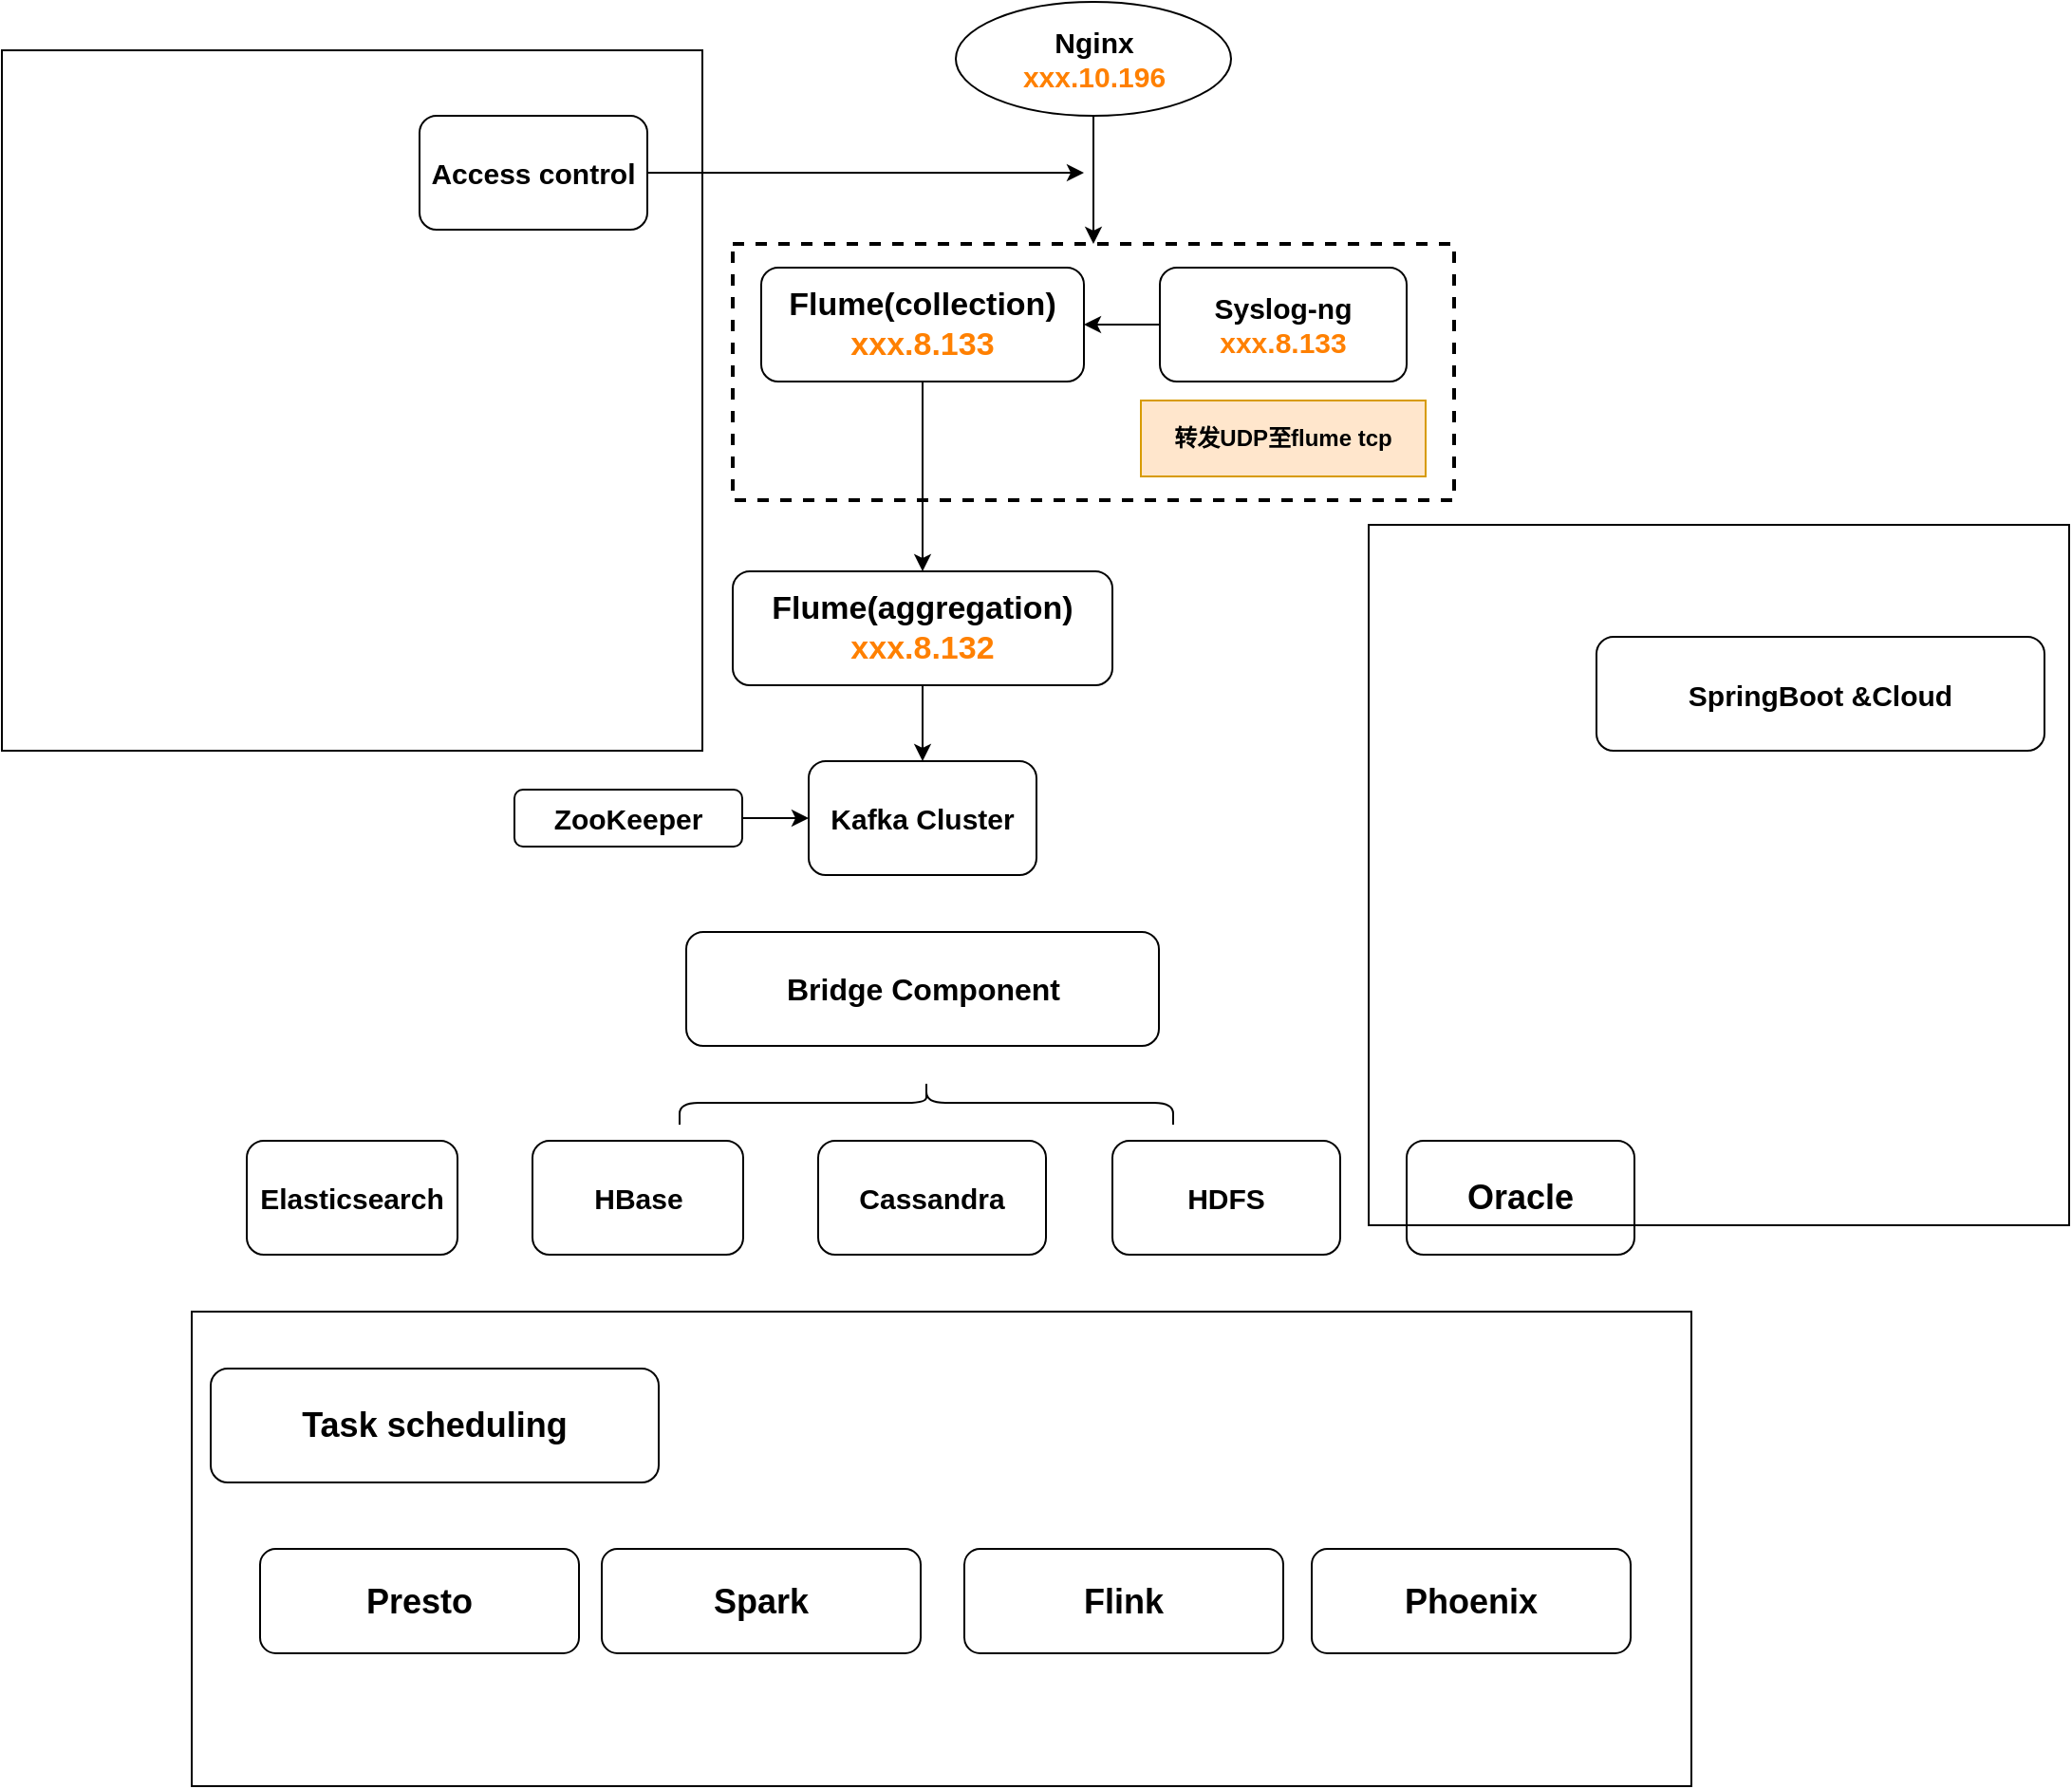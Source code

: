 <mxfile version="10.6.1" type="github"><diagram id="AKfJZofES1e_-jJ6Lt37" name="第 1 页"><mxGraphModel dx="986" dy="544" grid="1" gridSize="10" guides="1" tooltips="1" connect="1" arrows="1" fold="1" page="1" pageScale="1" pageWidth="827" pageHeight="583" math="0" shadow="0"><root><mxCell id="0"/><mxCell id="1" parent="0"/><mxCell id="bUA9iW5dhjXnonibklRt-32" value="" style="whiteSpace=wrap;html=1;aspect=fixed;strokeWidth=1;fillColor=none;" vertex="1" parent="1"><mxGeometry x="70" y="65.5" width="369" height="369" as="geometry"/></mxCell><mxCell id="bUA9iW5dhjXnonibklRt-1" value="&lt;font style=&quot;font-size: 17px&quot;&gt;&lt;b&gt;Flume(&lt;span&gt;collection&lt;/span&gt;)&lt;br&gt;&lt;font color=&quot;#ff8000&quot; style=&quot;font-size: 17px&quot;&gt;xxx.8.133&lt;/font&gt;&lt;/b&gt;&lt;/font&gt;&lt;br&gt;" style="rounded=1;whiteSpace=wrap;html=1;" vertex="1" parent="1"><mxGeometry x="470" y="180" width="170" height="60" as="geometry"/></mxCell><mxCell id="bUA9iW5dhjXnonibklRt-2" value="&lt;font style=&quot;font-size: 17px&quot;&gt;&lt;b&gt;Flume(&lt;/b&gt;&lt;span&gt;&lt;b&gt;aggregation&lt;/b&gt;&lt;/span&gt;&lt;b&gt;)&lt;br&gt;&lt;font color=&quot;#ff8000&quot;&gt;xxx.8.132&lt;/font&gt;&lt;/b&gt;&lt;/font&gt;&lt;br&gt;" style="rounded=1;whiteSpace=wrap;html=1;" vertex="1" parent="1"><mxGeometry x="455" y="340" width="200" height="60" as="geometry"/></mxCell><mxCell id="bUA9iW5dhjXnonibklRt-3" value="" style="endArrow=classic;html=1;entryX=0.5;entryY=0;entryDx=0;entryDy=0;" edge="1" parent="1" source="bUA9iW5dhjXnonibklRt-1" target="bUA9iW5dhjXnonibklRt-2"><mxGeometry width="50" height="50" relative="1" as="geometry"><mxPoint x="530" y="460" as="sourcePoint"/><mxPoint x="580" y="410" as="targetPoint"/></mxGeometry></mxCell><mxCell id="bUA9iW5dhjXnonibklRt-9" value="&lt;font style=&quot;font-size: 15px&quot;&gt;&lt;b&gt;Nginx&lt;br&gt;&lt;font color=&quot;#ff8000&quot;&gt;xxx.&lt;span&gt;10.196&lt;/span&gt;&lt;/font&gt;&lt;/b&gt;&lt;br&gt;&lt;/font&gt;" style="ellipse;whiteSpace=wrap;html=1;" vertex="1" parent="1"><mxGeometry x="572.5" y="40" width="145" height="60" as="geometry"/></mxCell><mxCell id="bUA9iW5dhjXnonibklRt-10" value="" style="rounded=0;whiteSpace=wrap;html=1;fillColor=none;dashed=1;strokeWidth=2;" vertex="1" parent="1"><mxGeometry x="455" y="167.5" width="380" height="135" as="geometry"/></mxCell><mxCell id="bUA9iW5dhjXnonibklRt-13" value="" style="group" vertex="1" connectable="0" parent="1"><mxGeometry x="670" y="180" width="150" height="110" as="geometry"/></mxCell><mxCell id="bUA9iW5dhjXnonibklRt-4" value="&lt;b style=&quot;font-size: 15px&quot;&gt;Syslog-ng&lt;br&gt;&lt;font color=&quot;#ff8000&quot; style=&quot;font-size: 15px&quot;&gt;xxx.8.133&lt;/font&gt;&lt;/b&gt;" style="rounded=1;whiteSpace=wrap;html=1;" vertex="1" parent="bUA9iW5dhjXnonibklRt-13"><mxGeometry x="10" width="130" height="60" as="geometry"/></mxCell><mxCell id="bUA9iW5dhjXnonibklRt-5" value="&lt;b&gt;转发UDP至flume tcp&lt;/b&gt;" style="text;html=1;strokeColor=#d79b00;fillColor=#ffe6cc;align=center;verticalAlign=middle;whiteSpace=wrap;rounded=0;" vertex="1" parent="bUA9iW5dhjXnonibklRt-13"><mxGeometry y="70" width="150" height="40" as="geometry"/></mxCell><mxCell id="bUA9iW5dhjXnonibklRt-15" value="" style="endArrow=classic;html=1;exitX=0;exitY=0.5;exitDx=0;exitDy=0;entryX=1;entryY=0.5;entryDx=0;entryDy=0;" edge="1" parent="1" source="bUA9iW5dhjXnonibklRt-4" target="bUA9iW5dhjXnonibklRt-1"><mxGeometry width="50" height="50" relative="1" as="geometry"><mxPoint x="450" y="550" as="sourcePoint"/><mxPoint x="500" y="500" as="targetPoint"/></mxGeometry></mxCell><mxCell id="bUA9iW5dhjXnonibklRt-17" value="" style="endArrow=classic;html=1;exitX=0.5;exitY=1;exitDx=0;exitDy=0;entryX=0.5;entryY=0;entryDx=0;entryDy=0;" edge="1" parent="1" source="bUA9iW5dhjXnonibklRt-9" target="bUA9iW5dhjXnonibklRt-10"><mxGeometry width="50" height="50" relative="1" as="geometry"><mxPoint x="790" y="140" as="sourcePoint"/><mxPoint x="840" y="90" as="targetPoint"/></mxGeometry></mxCell><mxCell id="bUA9iW5dhjXnonibklRt-18" value="&lt;font style=&quot;font-size: 15px&quot;&gt;&lt;b&gt;Kafka Cluster&lt;/b&gt;&lt;/font&gt;" style="rounded=1;whiteSpace=wrap;html=1;strokeWidth=1;fillColor=none;" vertex="1" parent="1"><mxGeometry x="495" y="440" width="120" height="60" as="geometry"/></mxCell><mxCell id="bUA9iW5dhjXnonibklRt-19" value="" style="endArrow=classic;html=1;exitX=0.5;exitY=1;exitDx=0;exitDy=0;entryX=0.5;entryY=0;entryDx=0;entryDy=0;" edge="1" parent="1" source="bUA9iW5dhjXnonibklRt-2" target="bUA9iW5dhjXnonibklRt-18"><mxGeometry width="50" height="50" relative="1" as="geometry"><mxPoint x="550" y="580" as="sourcePoint"/><mxPoint x="600" y="530" as="targetPoint"/></mxGeometry></mxCell><mxCell id="bUA9iW5dhjXnonibklRt-20" value="&lt;span&gt;&lt;b&gt;&lt;font style=&quot;font-size: 15px&quot;&gt;Elasticsearch&lt;/font&gt;&lt;/b&gt;&lt;/span&gt;&lt;br&gt;" style="rounded=1;whiteSpace=wrap;html=1;strokeWidth=1;fillColor=none;" vertex="1" parent="1"><mxGeometry x="199" y="640" width="111" height="60" as="geometry"/></mxCell><mxCell id="bUA9iW5dhjXnonibklRt-21" value="&lt;span&gt;&lt;b&gt;&lt;font style=&quot;font-size: 15px&quot;&gt;Cassandra&lt;/font&gt;&lt;/b&gt;&lt;/span&gt;&lt;br&gt;" style="rounded=1;whiteSpace=wrap;html=1;strokeWidth=1;fillColor=none;" vertex="1" parent="1"><mxGeometry x="500" y="640" width="120" height="60" as="geometry"/></mxCell><mxCell id="bUA9iW5dhjXnonibklRt-22" value="&lt;span&gt;&lt;b&gt;&lt;font style=&quot;font-size: 15px&quot;&gt;HDFS&lt;/font&gt;&lt;/b&gt;&lt;/span&gt;&lt;br&gt;" style="rounded=1;whiteSpace=wrap;html=1;strokeWidth=1;fillColor=none;" vertex="1" parent="1"><mxGeometry x="655" y="640" width="120" height="60" as="geometry"/></mxCell><mxCell id="bUA9iW5dhjXnonibklRt-23" value="" style="shape=curlyBracket;whiteSpace=wrap;html=1;rounded=1;strokeWidth=1;fillColor=none;rotation=90;" vertex="1" parent="1"><mxGeometry x="545.5" y="490" width="23" height="260" as="geometry"/></mxCell><mxCell id="bUA9iW5dhjXnonibklRt-24" value="&lt;font style=&quot;font-size: 15px&quot;&gt;&lt;b&gt;ZooKeeper&lt;/b&gt;&lt;/font&gt;" style="rounded=1;whiteSpace=wrap;html=1;strokeWidth=1;fillColor=none;" vertex="1" parent="1"><mxGeometry x="340" y="455" width="120" height="30" as="geometry"/></mxCell><mxCell id="bUA9iW5dhjXnonibklRt-25" value="" style="endArrow=classic;html=1;exitX=1;exitY=0.5;exitDx=0;exitDy=0;entryX=0;entryY=0.5;entryDx=0;entryDy=0;" edge="1" parent="1" source="bUA9iW5dhjXnonibklRt-24" target="bUA9iW5dhjXnonibklRt-18"><mxGeometry width="50" height="50" relative="1" as="geometry"><mxPoint x="680" y="470" as="sourcePoint"/><mxPoint x="730" y="420" as="targetPoint"/></mxGeometry></mxCell><mxCell id="bUA9iW5dhjXnonibklRt-26" value="&lt;span&gt;&lt;font style=&quot;font-size: 15px&quot;&gt;&lt;b&gt;Access control&lt;/b&gt;&lt;/font&gt;&lt;/span&gt;" style="rounded=1;whiteSpace=wrap;html=1;strokeWidth=1;fillColor=none;" vertex="1" parent="1"><mxGeometry x="290" y="100" width="120" height="60" as="geometry"/></mxCell><mxCell id="bUA9iW5dhjXnonibklRt-27" value="" style="endArrow=classic;html=1;exitX=1;exitY=0.5;exitDx=0;exitDy=0;" edge="1" parent="1" source="bUA9iW5dhjXnonibklRt-26"><mxGeometry width="50" height="50" relative="1" as="geometry"><mxPoint x="450" y="150" as="sourcePoint"/><mxPoint x="640" y="130" as="targetPoint"/></mxGeometry></mxCell><mxCell id="bUA9iW5dhjXnonibklRt-33" value="" style="whiteSpace=wrap;html=1;aspect=fixed;strokeWidth=1;fillColor=none;" vertex="1" parent="1"><mxGeometry x="790" y="315.5" width="369" height="369" as="geometry"/></mxCell><mxCell id="bUA9iW5dhjXnonibklRt-34" value="&lt;font style=&quot;font-size: 15px&quot;&gt;&lt;b&gt;SpringBoot &amp;amp;Cloud&lt;/b&gt;&lt;/font&gt;" style="rounded=1;whiteSpace=wrap;html=1;strokeWidth=1;fillColor=none;" vertex="1" parent="1"><mxGeometry x="910" y="374.5" width="236" height="60" as="geometry"/></mxCell><mxCell id="bUA9iW5dhjXnonibklRt-35" value="&lt;font style=&quot;font-size: 16px&quot;&gt;&lt;b&gt;Bridge&amp;nbsp;&lt;span&gt;Component&lt;/span&gt;&lt;/b&gt;&lt;/font&gt;" style="rounded=1;whiteSpace=wrap;html=1;strokeWidth=1;fillColor=none;" vertex="1" parent="1"><mxGeometry x="430.5" y="530" width="249" height="60" as="geometry"/></mxCell><mxCell id="bUA9iW5dhjXnonibklRt-37" value="" style="rounded=0;whiteSpace=wrap;html=1;strokeWidth=1;fillColor=none;" vertex="1" parent="1"><mxGeometry x="170" y="730" width="790" height="250" as="geometry"/></mxCell><mxCell id="bUA9iW5dhjXnonibklRt-38" value="&lt;span&gt;&lt;font style=&quot;font-size: 18px&quot;&gt;&lt;b&gt;Task scheduling&lt;/b&gt;&lt;/font&gt;&lt;/span&gt;&lt;br&gt;" style="rounded=1;whiteSpace=wrap;html=1;strokeWidth=1;fillColor=none;" vertex="1" parent="1"><mxGeometry x="180" y="760" width="236" height="60" as="geometry"/></mxCell><mxCell id="bUA9iW5dhjXnonibklRt-39" value="&lt;span&gt;&lt;b&gt;&lt;font style=&quot;font-size: 15px&quot;&gt;HBase&lt;/font&gt;&lt;/b&gt;&lt;/span&gt;&lt;br&gt;" style="rounded=1;whiteSpace=wrap;html=1;strokeWidth=1;fillColor=none;" vertex="1" parent="1"><mxGeometry x="349.5" y="640" width="111" height="60" as="geometry"/></mxCell><mxCell id="bUA9iW5dhjXnonibklRt-40" value="&lt;span&gt;&lt;font style=&quot;font-size: 18px&quot;&gt;&lt;b&gt;Presto&lt;/b&gt;&lt;/font&gt;&lt;/span&gt;&lt;br&gt;" style="rounded=1;whiteSpace=wrap;html=1;strokeWidth=1;fillColor=none;" vertex="1" parent="1"><mxGeometry x="206" y="855" width="168" height="55" as="geometry"/></mxCell><mxCell id="bUA9iW5dhjXnonibklRt-41" value="&lt;span&gt;&lt;font style=&quot;font-size: 18px&quot;&gt;&lt;b&gt;Spark&lt;/b&gt;&lt;/font&gt;&lt;/span&gt;&lt;br&gt;" style="rounded=1;whiteSpace=wrap;html=1;strokeWidth=1;fillColor=none;" vertex="1" parent="1"><mxGeometry x="386" y="855" width="168" height="55" as="geometry"/></mxCell><mxCell id="bUA9iW5dhjXnonibklRt-42" value="&lt;span&gt;&lt;font style=&quot;font-size: 18px&quot;&gt;&lt;b&gt;Flink&lt;/b&gt;&lt;/font&gt;&lt;/span&gt;&lt;br&gt;" style="rounded=1;whiteSpace=wrap;html=1;strokeWidth=1;fillColor=none;" vertex="1" parent="1"><mxGeometry x="577" y="855" width="168" height="55" as="geometry"/></mxCell><mxCell id="bUA9iW5dhjXnonibklRt-43" value="&lt;span&gt;&lt;font style=&quot;font-size: 18px&quot;&gt;&lt;b&gt;Phoenix&lt;/b&gt;&lt;/font&gt;&lt;/span&gt;&lt;br&gt;" style="rounded=1;whiteSpace=wrap;html=1;strokeWidth=1;fillColor=none;" vertex="1" parent="1"><mxGeometry x="760" y="855" width="168" height="55" as="geometry"/></mxCell><mxCell id="bUA9iW5dhjXnonibklRt-44" value="&lt;span&gt;&lt;b&gt;&lt;font style=&quot;font-size: 18px&quot;&gt;Oracle&lt;/font&gt;&lt;/b&gt;&lt;/span&gt;&lt;br&gt;" style="rounded=1;whiteSpace=wrap;html=1;strokeWidth=1;fillColor=none;" vertex="1" parent="1"><mxGeometry x="810" y="640" width="120" height="60" as="geometry"/></mxCell></root></mxGraphModel></diagram></mxfile>